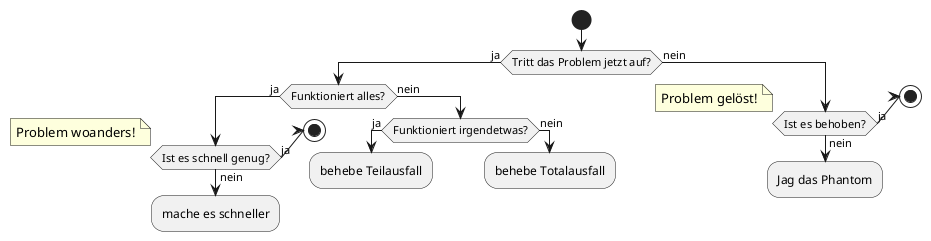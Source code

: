 @startuml
start
if (Tritt das Problem jetzt auf?) then (ja)
	if (Funktioniert alles?) then (ja)
		if (Ist es schnell genug?) then (ja)
			note: Problem woanders!
			stop
		else (nein)
			:mache es schneller;
			detach
		endif
	else (nein)
		if (Funktioniert irgendetwas?) then (ja)
			:behebe Teilausfall;
			detach
		else (nein)
			:behebe Totalausfall;
			detach
		endif
	endif
else (nein)
	if (Ist es behoben?) then (ja)
		note: Problem gelöst!
		stop 
	else (nein)
		:Jag das Phantom;
		detach
	endif
endif
@enduml
